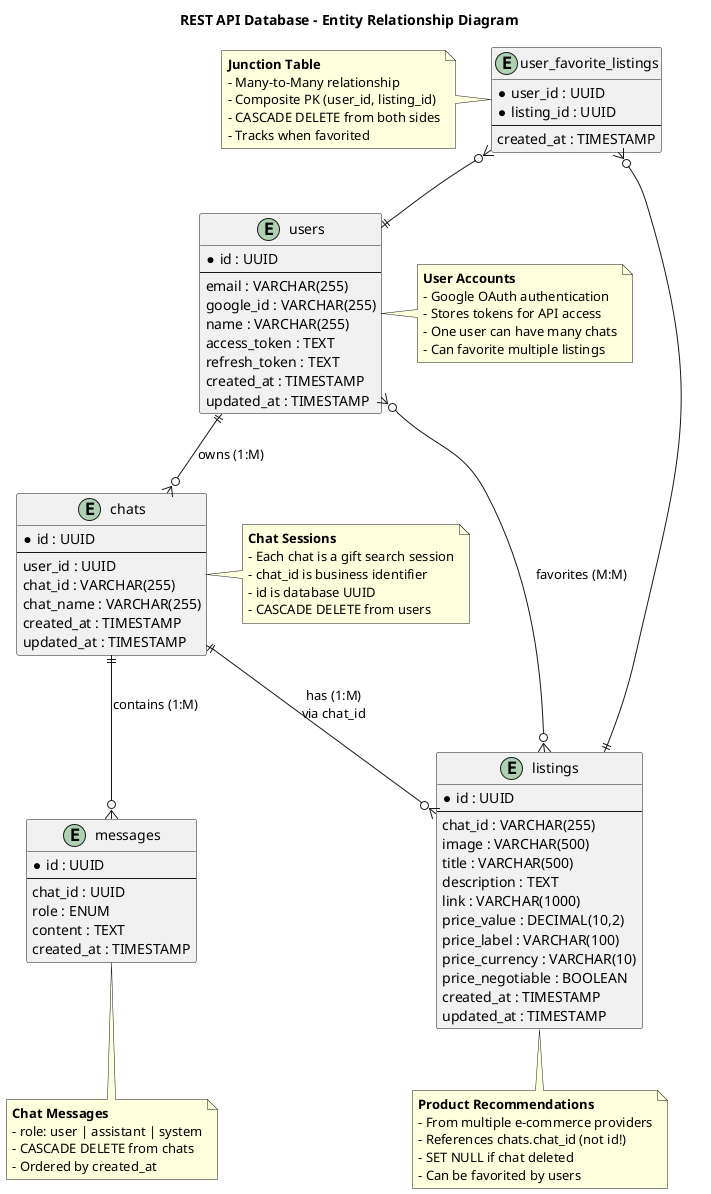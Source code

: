 @startuml restapi_er_diagram

title REST API Database - Entity Relationship Diagram

entity "users" as users {
  *id : UUID
  --
  email : VARCHAR(255)
  google_id : VARCHAR(255)
  name : VARCHAR(255)
  access_token : TEXT
  refresh_token : TEXT
  created_at : TIMESTAMP
  updated_at : TIMESTAMP
}

entity "chats" as chats {
  *id : UUID
  --
  user_id : UUID
  chat_id : VARCHAR(255)
  chat_name : VARCHAR(255)
  created_at : TIMESTAMP
  updated_at : TIMESTAMP
}

entity "messages" as messages {
  *id : UUID
  --
  chat_id : UUID
  role : ENUM
  content : TEXT
  created_at : TIMESTAMP
}

entity "listings" as listings {
  *id : UUID
  --
  chat_id : VARCHAR(255)
  image : VARCHAR(500)
  title : VARCHAR(500)
  description : TEXT
  link : VARCHAR(1000)
  price_value : DECIMAL(10,2)
  price_label : VARCHAR(100)
  price_currency : VARCHAR(10)
  price_negotiable : BOOLEAN
  created_at : TIMESTAMP
  updated_at : TIMESTAMP
}

entity "user_favorite_listings" as favorites {
  *user_id : UUID
  *listing_id : UUID
  --
  created_at : TIMESTAMP
}

users ||--o{ chats : "owns (1:M)"
chats ||--o{ messages : "contains (1:M)"
chats ||--o{ listings : "has (1:M)\nvia chat_id"
users }o--o{ listings : "favorites (M:M)"
favorites }o--|| users
favorites }o--|| listings

note right of users
  **User Accounts**
  - Google OAuth authentication
  - Stores tokens for API access
  - One user can have many chats
  - Can favorite multiple listings
end note

note right of chats
  **Chat Sessions**
  - Each chat is a gift search session
  - chat_id is business identifier
  - id is database UUID
  - CASCADE DELETE from users
end note

note bottom of messages
  **Chat Messages**
  - role: user | assistant | system
  - CASCADE DELETE from chats
  - Ordered by created_at
end note

note bottom of listings
  **Product Recommendations**
  - From multiple e-commerce providers
  - References chats.chat_id (not id!)
  - SET NULL if chat deleted
  - Can be favorited by users
end note

note left of favorites
  **Junction Table**
  - Many-to-Many relationship
  - Composite PK (user_id, listing_id)
  - CASCADE DELETE from both sides
  - Tracks when favorited
end note

@enduml
